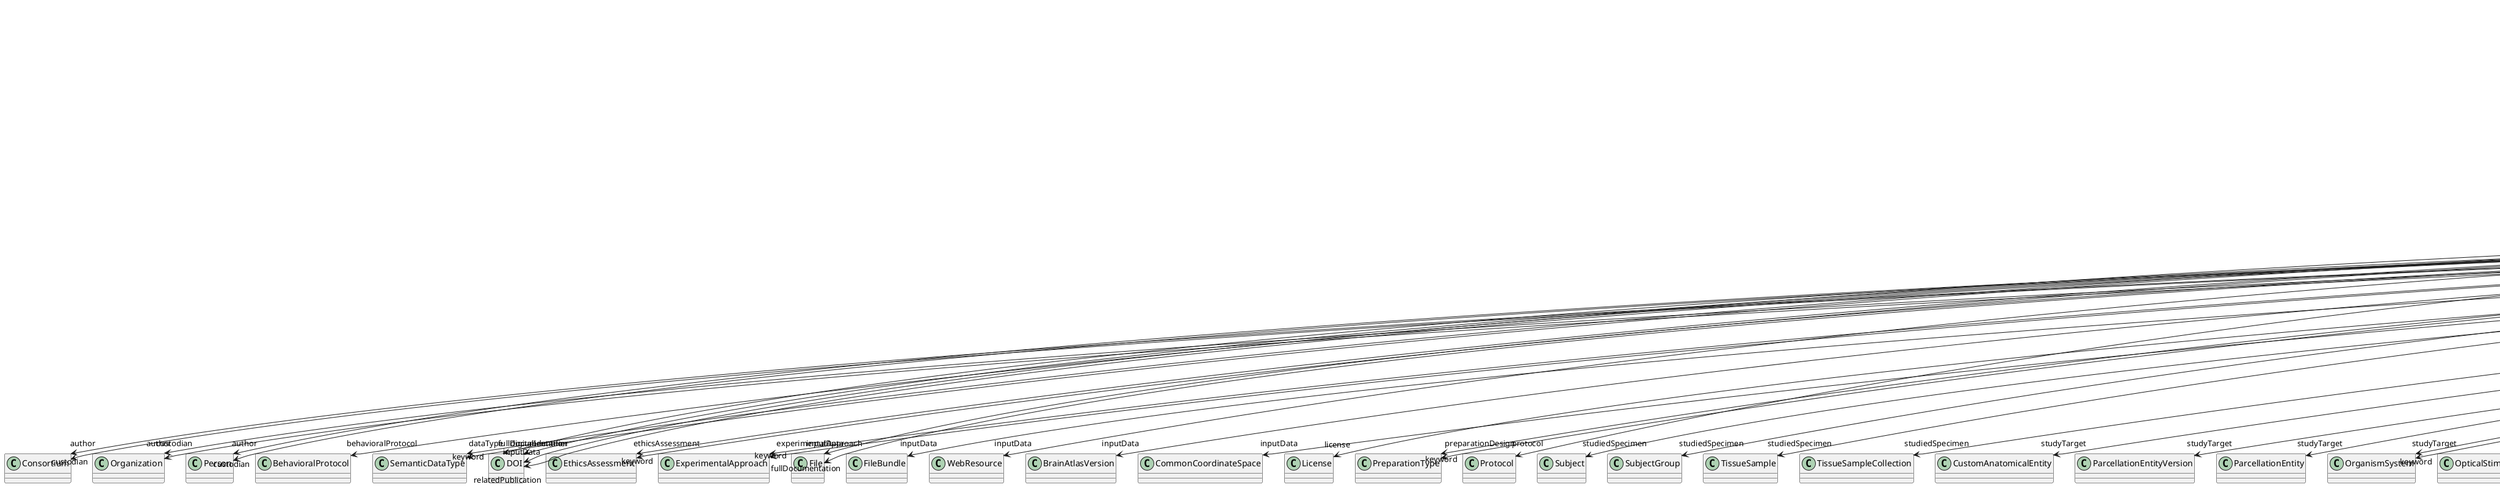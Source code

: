 @startuml
class DatasetVersion {
+author
+behavioralProtocol
+dataType
+digitalIdentifier
+ethicsAssessment
+experimentalApproach
+inputData
+isAlternativeVersionOf
+isNewVersionOf
+license
+preparationDesign
+protocol
+studiedSpecimen
+studyTarget
+technique
+accessibility
+copyright
+custodian
+description
+fullDocumentation
+fullName
+funding
+homepage
+howToCite
+keyword
+otherContribution
+relatedPublication
+releaseDate
+repository
+shortName
+supportChannel
+versionIdentifier
+versionInnovation

}
DatasetVersion -d-> "author" Consortium
DatasetVersion -d-> "author" Organization
DatasetVersion -d-> "author" Person
DatasetVersion -d-> "behavioralProtocol" BehavioralProtocol
DatasetVersion -d-> "dataType" SemanticDataType
DatasetVersion -d-> "digitalIdentifier" DOI
DatasetVersion -d-> "ethicsAssessment" EthicsAssessment
DatasetVersion -d-> "experimentalApproach" ExperimentalApproach
DatasetVersion -d-> "inputData" DOI
DatasetVersion -d-> "inputData" File
DatasetVersion -d-> "inputData" FileBundle
DatasetVersion -d-> "inputData" WebResource
DatasetVersion -d-> "inputData" BrainAtlasVersion
DatasetVersion -d-> "inputData" CommonCoordinateSpace
DatasetVersion -d-> "isAlternativeVersionOf" DatasetVersion
DatasetVersion -d-> "isNewVersionOf" DatasetVersion
DatasetVersion -d-> "license" License
DatasetVersion -d-> "preparationDesign" PreparationType
DatasetVersion -d-> "protocol" Protocol
DatasetVersion -d-> "studiedSpecimen" Subject
DatasetVersion -d-> "studiedSpecimen" SubjectGroup
DatasetVersion -d-> "studiedSpecimen" TissueSample
DatasetVersion -d-> "studiedSpecimen" TissueSampleCollection
DatasetVersion -d-> "studyTarget" CustomAnatomicalEntity
DatasetVersion -d-> "studyTarget" ParcellationEntityVersion
DatasetVersion -d-> "studyTarget" ParcellationEntity
DatasetVersion -d-> "studyTarget" OrganismSystem
DatasetVersion -d-> "studyTarget" OpticalStimulusType
DatasetVersion -d-> "studyTarget" TactileStimulusType
DatasetVersion -d-> "studyTarget" CellType
DatasetVersion -d-> "studyTarget" BreedingType
DatasetVersion -d-> "studyTarget" TermSuggestion
DatasetVersion -d-> "studyTarget" GustatoryStimulusType
DatasetVersion -d-> "studyTarget" UBERONParcellation
DatasetVersion -d-> "studyTarget" OrganismSubstance
DatasetVersion -d-> "studyTarget" OlfactoryStimulusType
DatasetVersion -d-> "studyTarget" Species
DatasetVersion -d-> "studyTarget" ElectricalStimulusType
DatasetVersion -d-> "studyTarget" Handedness
DatasetVersion -d-> "studyTarget" DiseaseModel
DatasetVersion -d-> "studyTarget" BiologicalSex
DatasetVersion -d-> "studyTarget" GeneticStrainType
DatasetVersion -d-> "studyTarget" MolecularEntity
DatasetVersion -d-> "studyTarget" CellCultureType
DatasetVersion -d-> "studyTarget" VisualStimulusType
DatasetVersion -d-> "studyTarget" Disease
DatasetVersion -d-> "studyTarget" AuditoryStimulusType
DatasetVersion -d-> "studyTarget" BiologicalOrder
DatasetVersion -d-> "studyTarget" Organ
DatasetVersion -d-> "studyTarget" SubcellularEntity
DatasetVersion -d-> "accessibility" ProductAccessibility
DatasetVersion -d-> "copyright" Copyright
DatasetVersion -d-> "custodian" Consortium
DatasetVersion -d-> "custodian" Organization
DatasetVersion -d-> "custodian" Person
DatasetVersion -d-> "fullDocumentation" DOI
DatasetVersion -d-> "fullDocumentation" File
DatasetVersion -d-> "fullDocumentation" URL
DatasetVersion -d-> "funding" Funding
DatasetVersion -d-> "homepage" URL
DatasetVersion -d-> "keyword" OrganismSystem
DatasetVersion -d-> "keyword" AnatomicalPlane
DatasetVersion -d-> "keyword" DeviceType
DatasetVersion -d-> "keyword" AnnotationType
DatasetVersion -d-> "keyword" OpticalStimulusType
DatasetVersion -d-> "keyword" TactileStimulusType
DatasetVersion -d-> "keyword" ExperimentalApproach
DatasetVersion -d-> "keyword" CellType
DatasetVersion -d-> "keyword" Laterality
DatasetVersion -d-> "keyword" MetaDataModelType
DatasetVersion -d-> "keyword" FileUsageRole
DatasetVersion -d-> "keyword" OperatingDevice
DatasetVersion -d-> "keyword" BreedingType
DatasetVersion -d-> "keyword" PatchClampVariation
DatasetVersion -d-> "keyword" TermSuggestion
DatasetVersion -d-> "keyword" AnnotationCriteriaType
DatasetVersion -d-> "keyword" GustatoryStimulusType
DatasetVersion -d-> "keyword" DifferenceMeasure
DatasetVersion -d-> "keyword" UnitOfMeasurement
DatasetVersion -d-> "keyword" UBERONParcellation
DatasetVersion -d-> "keyword" OrganismSubstance
DatasetVersion -d-> "keyword" ContributionType
DatasetVersion -d-> "keyword" OlfactoryStimulusType
DatasetVersion -d-> "keyword" Species
DatasetVersion -d-> "keyword" QualitativeOverlap
DatasetVersion -d-> "keyword" CranialWindowReinforcementType
DatasetVersion -d-> "keyword" ElectricalStimulusType
DatasetVersion -d-> "keyword" SoftwareFeature
DatasetVersion -d-> "keyword" Handedness
DatasetVersion -d-> "keyword" ModelAbstractionLevel
DatasetVersion -d-> "keyword" TissueSampleAttribute
DatasetVersion -d-> "keyword" Language
DatasetVersion -d-> "keyword" AnatomicalAxesOrientation
DatasetVersion -d-> "keyword" CriteriaQualityType
DatasetVersion -d-> "keyword" DiseaseModel
DatasetVersion -d-> "keyword" EducationalLevel
DatasetVersion -d-> "keyword" SoftwareApplicationCategory
DatasetVersion -d-> "keyword" ProductAccessibility
DatasetVersion -d-> "keyword" BiologicalSex
DatasetVersion -d-> "keyword" StimulationTechnique
DatasetVersion -d-> "keyword" ModelScope
DatasetVersion -d-> "keyword" GeneticStrainType
DatasetVersion -d-> "keyword" OperatingSystem
DatasetVersion -d-> "keyword" DataType
DatasetVersion -d-> "keyword" SemanticDataType
DatasetVersion -d-> "keyword" EthicsAssessment
DatasetVersion -d-> "keyword" MolecularEntity
DatasetVersion -d-> "keyword" ProgrammingLanguage
DatasetVersion -d-> "keyword" LearningResourceType
DatasetVersion -d-> "keyword" CellCultureType
DatasetVersion -d-> "keyword" Technique
DatasetVersion -d-> "keyword" FileBundleGrouping
DatasetVersion -d-> "keyword" StimulationApproach
DatasetVersion -d-> "keyword" VisualStimulusType
DatasetVersion -d-> "keyword" AtlasType
DatasetVersion -d-> "keyword" Terminology
DatasetVersion -d-> "keyword" SubjectAttribute
DatasetVersion -d-> "keyword" TissueSampleType
DatasetVersion -d-> "keyword" Disease
DatasetVersion -d-> "keyword" PreparationType
DatasetVersion -d-> "keyword" MeasuredQuantity
DatasetVersion -d-> "keyword" AuditoryStimulusType
DatasetVersion -d-> "keyword" SetupType
DatasetVersion -d-> "keyword" Service
DatasetVersion -d-> "keyword" BiologicalOrder
DatasetVersion -d-> "keyword" FileRepositoryType
DatasetVersion -d-> "keyword" CranialWindowConstructionType
DatasetVersion -d-> "keyword" Organ
DatasetVersion -d-> "keyword" SubcellularEntity
DatasetVersion -d-> "keyword" ActionStatusType
DatasetVersion -d-> "keyword" AgeCategory
DatasetVersion -d-> "keyword" ChemicalMixtureType
DatasetVersion -d-> "keyword" TypeOfUncertainty
DatasetVersion -d-> "otherContribution" Contribution
DatasetVersion -d-> "relatedPublication" DOI
DatasetVersion -d-> "relatedPublication" ISBN
DatasetVersion -d-> "relatedPublication" HANDLE
DatasetVersion -d-> "repository" FileRepository

@enduml